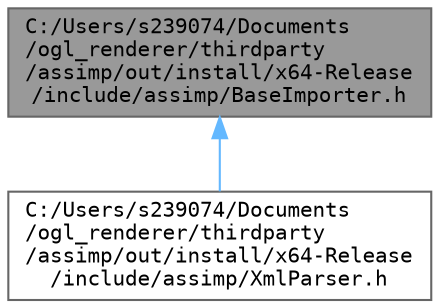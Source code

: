 digraph "C:/Users/s239074/Documents/ogl_renderer/thirdparty/assimp/out/install/x64-Release/include/assimp/BaseImporter.h"
{
 // LATEX_PDF_SIZE
  bgcolor="transparent";
  edge [fontname=Terminal,fontsize=10,labelfontname=Helvetica,labelfontsize=10];
  node [fontname=Terminal,fontsize=10,shape=box,height=0.2,width=0.4];
  Node1 [label="C:/Users/s239074/Documents\l/ogl_renderer/thirdparty\l/assimp/out/install/x64-Release\l/include/assimp/BaseImporter.h",height=0.2,width=0.4,color="gray40", fillcolor="grey60", style="filled", fontcolor="black",tooltip=" "];
  Node1 -> Node2 [dir="back",color="steelblue1",style="solid"];
  Node2 [label="C:/Users/s239074/Documents\l/ogl_renderer/thirdparty\l/assimp/out/install/x64-Release\l/include/assimp/XmlParser.h",height=0.2,width=0.4,color="grey40", fillcolor="white", style="filled",URL="$out_2install_2x64-_release_2include_2assimp_2_xml_parser_8h.html",tooltip=" "];
}
